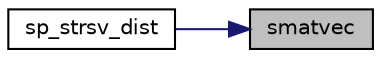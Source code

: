 digraph "smatvec"
{
 // LATEX_PDF_SIZE
  edge [fontname="Helvetica",fontsize="10",labelfontname="Helvetica",labelfontsize="10"];
  node [fontname="Helvetica",fontsize="10",shape=record];
  rankdir="RL";
  Node1 [label="smatvec",height=0.2,width=0.4,color="black", fillcolor="grey75", style="filled", fontcolor="black",tooltip=" "];
  Node1 -> Node2 [dir="back",color="midnightblue",fontsize="10",style="solid",fontname="Helvetica"];
  Node2 [label="sp_strsv_dist",height=0.2,width=0.4,color="black", fillcolor="white", style="filled",URL="$ssp__blas2__dist_8c.html#a23231f153652908fd24a08c7c3f23bfe",tooltip=" "];
}
